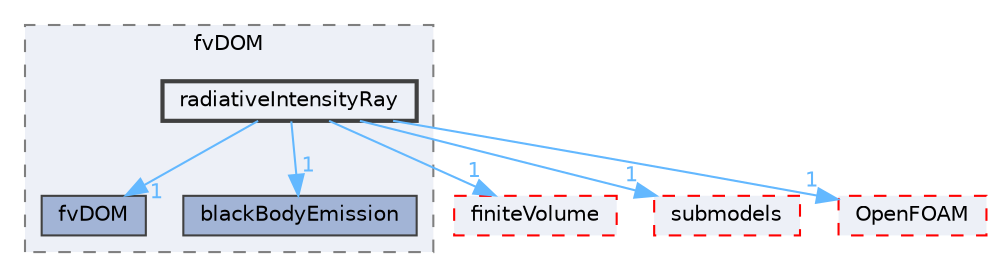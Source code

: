 digraph "src/thermophysicalModels/radiation/radiationModels/fvDOM/radiativeIntensityRay"
{
 // LATEX_PDF_SIZE
  bgcolor="transparent";
  edge [fontname=Helvetica,fontsize=10,labelfontname=Helvetica,labelfontsize=10];
  node [fontname=Helvetica,fontsize=10,shape=box,height=0.2,width=0.4];
  compound=true
  subgraph clusterdir_b92445ca4ace0494f0a29c642d097f79 {
    graph [ bgcolor="#edf0f7", pencolor="grey50", label="fvDOM", fontname=Helvetica,fontsize=10 style="filled,dashed", URL="dir_b92445ca4ace0494f0a29c642d097f79.html",tooltip=""]
  dir_526a12fd83dedfe84892f52dc78ce069 [label="fvDOM", fillcolor="#a2b4d6", color="grey25", style="filled", URL="dir_526a12fd83dedfe84892f52dc78ce069.html",tooltip=""];
  dir_6389e688c1b1afb7a04f375d8d92c68c [label="blackBodyEmission", fillcolor="#a2b4d6", color="grey25", style="filled", URL="dir_6389e688c1b1afb7a04f375d8d92c68c.html",tooltip=""];
  dir_de9b87de856d2193693ff0c8101ec21a [label="radiativeIntensityRay", fillcolor="#edf0f7", color="grey25", style="filled,bold", URL="dir_de9b87de856d2193693ff0c8101ec21a.html",tooltip=""];
  }
  dir_9bd15774b555cf7259a6fa18f99fe99b [label="finiteVolume", fillcolor="#edf0f7", color="red", style="filled,dashed", URL="dir_9bd15774b555cf7259a6fa18f99fe99b.html",tooltip=""];
  dir_e8719ccd60760366888bb431a21ef811 [label="submodels", fillcolor="#edf0f7", color="red", style="filled,dashed", URL="dir_e8719ccd60760366888bb431a21ef811.html",tooltip=""];
  dir_c5473ff19b20e6ec4dfe5c310b3778a8 [label="OpenFOAM", fillcolor="#edf0f7", color="red", style="filled,dashed", URL="dir_c5473ff19b20e6ec4dfe5c310b3778a8.html",tooltip=""];
  dir_de9b87de856d2193693ff0c8101ec21a->dir_526a12fd83dedfe84892f52dc78ce069 [headlabel="1", labeldistance=1.5 headhref="dir_003175_001537.html" href="dir_003175_001537.html" color="steelblue1" fontcolor="steelblue1"];
  dir_de9b87de856d2193693ff0c8101ec21a->dir_6389e688c1b1afb7a04f375d8d92c68c [headlabel="1", labeldistance=1.5 headhref="dir_003175_000284.html" href="dir_003175_000284.html" color="steelblue1" fontcolor="steelblue1"];
  dir_de9b87de856d2193693ff0c8101ec21a->dir_9bd15774b555cf7259a6fa18f99fe99b [headlabel="1", labeldistance=1.5 headhref="dir_003175_001387.html" href="dir_003175_001387.html" color="steelblue1" fontcolor="steelblue1"];
  dir_de9b87de856d2193693ff0c8101ec21a->dir_c5473ff19b20e6ec4dfe5c310b3778a8 [headlabel="1", labeldistance=1.5 headhref="dir_003175_002695.html" href="dir_003175_002695.html" color="steelblue1" fontcolor="steelblue1"];
  dir_de9b87de856d2193693ff0c8101ec21a->dir_e8719ccd60760366888bb431a21ef811 [headlabel="1", labeldistance=1.5 headhref="dir_003175_003806.html" href="dir_003175_003806.html" color="steelblue1" fontcolor="steelblue1"];
}
